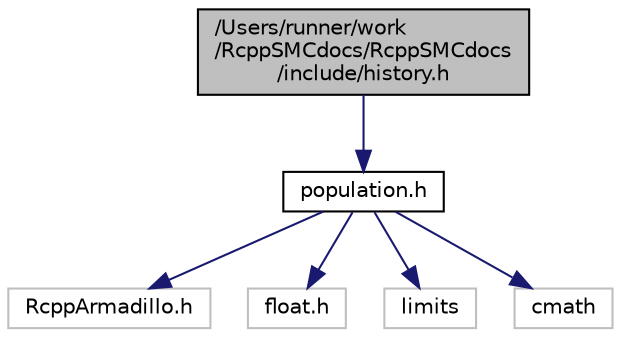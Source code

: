 digraph "/Users/runner/work/RcppSMCdocs/RcppSMCdocs/include/history.h"
{
 // LATEX_PDF_SIZE
  edge [fontname="Helvetica",fontsize="10",labelfontname="Helvetica",labelfontsize="10"];
  node [fontname="Helvetica",fontsize="10",shape=record];
  Node1 [label="/Users/runner/work\l/RcppSMCdocs/RcppSMCdocs\l/include/history.h",height=0.2,width=0.4,color="black", fillcolor="grey75", style="filled", fontcolor="black",tooltip="Classes and function related to the history of the sampler."];
  Node1 -> Node2 [color="midnightblue",fontsize="10",style="solid",fontname="Helvetica"];
  Node2 [label="population.h",height=0.2,width=0.4,color="black", fillcolor="white", style="filled",URL="$population_8h.html",tooltip="Class used to store and manipulate the population of particles."];
  Node2 -> Node3 [color="midnightblue",fontsize="10",style="solid",fontname="Helvetica"];
  Node3 [label="RcppArmadillo.h",height=0.2,width=0.4,color="grey75", fillcolor="white", style="filled",tooltip=" "];
  Node2 -> Node4 [color="midnightblue",fontsize="10",style="solid",fontname="Helvetica"];
  Node4 [label="float.h",height=0.2,width=0.4,color="grey75", fillcolor="white", style="filled",tooltip=" "];
  Node2 -> Node5 [color="midnightblue",fontsize="10",style="solid",fontname="Helvetica"];
  Node5 [label="limits",height=0.2,width=0.4,color="grey75", fillcolor="white", style="filled",tooltip=" "];
  Node2 -> Node6 [color="midnightblue",fontsize="10",style="solid",fontname="Helvetica"];
  Node6 [label="cmath",height=0.2,width=0.4,color="grey75", fillcolor="white", style="filled",tooltip=" "];
}
